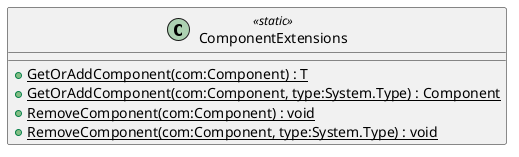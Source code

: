 @startuml
class ComponentExtensions <<static>> {
    + {static} GetOrAddComponent(com:Component) : T
    + {static} GetOrAddComponent(com:Component, type:System.Type) : Component
    + {static} RemoveComponent(com:Component) : void
    + {static} RemoveComponent(com:Component, type:System.Type) : void
}
@enduml
